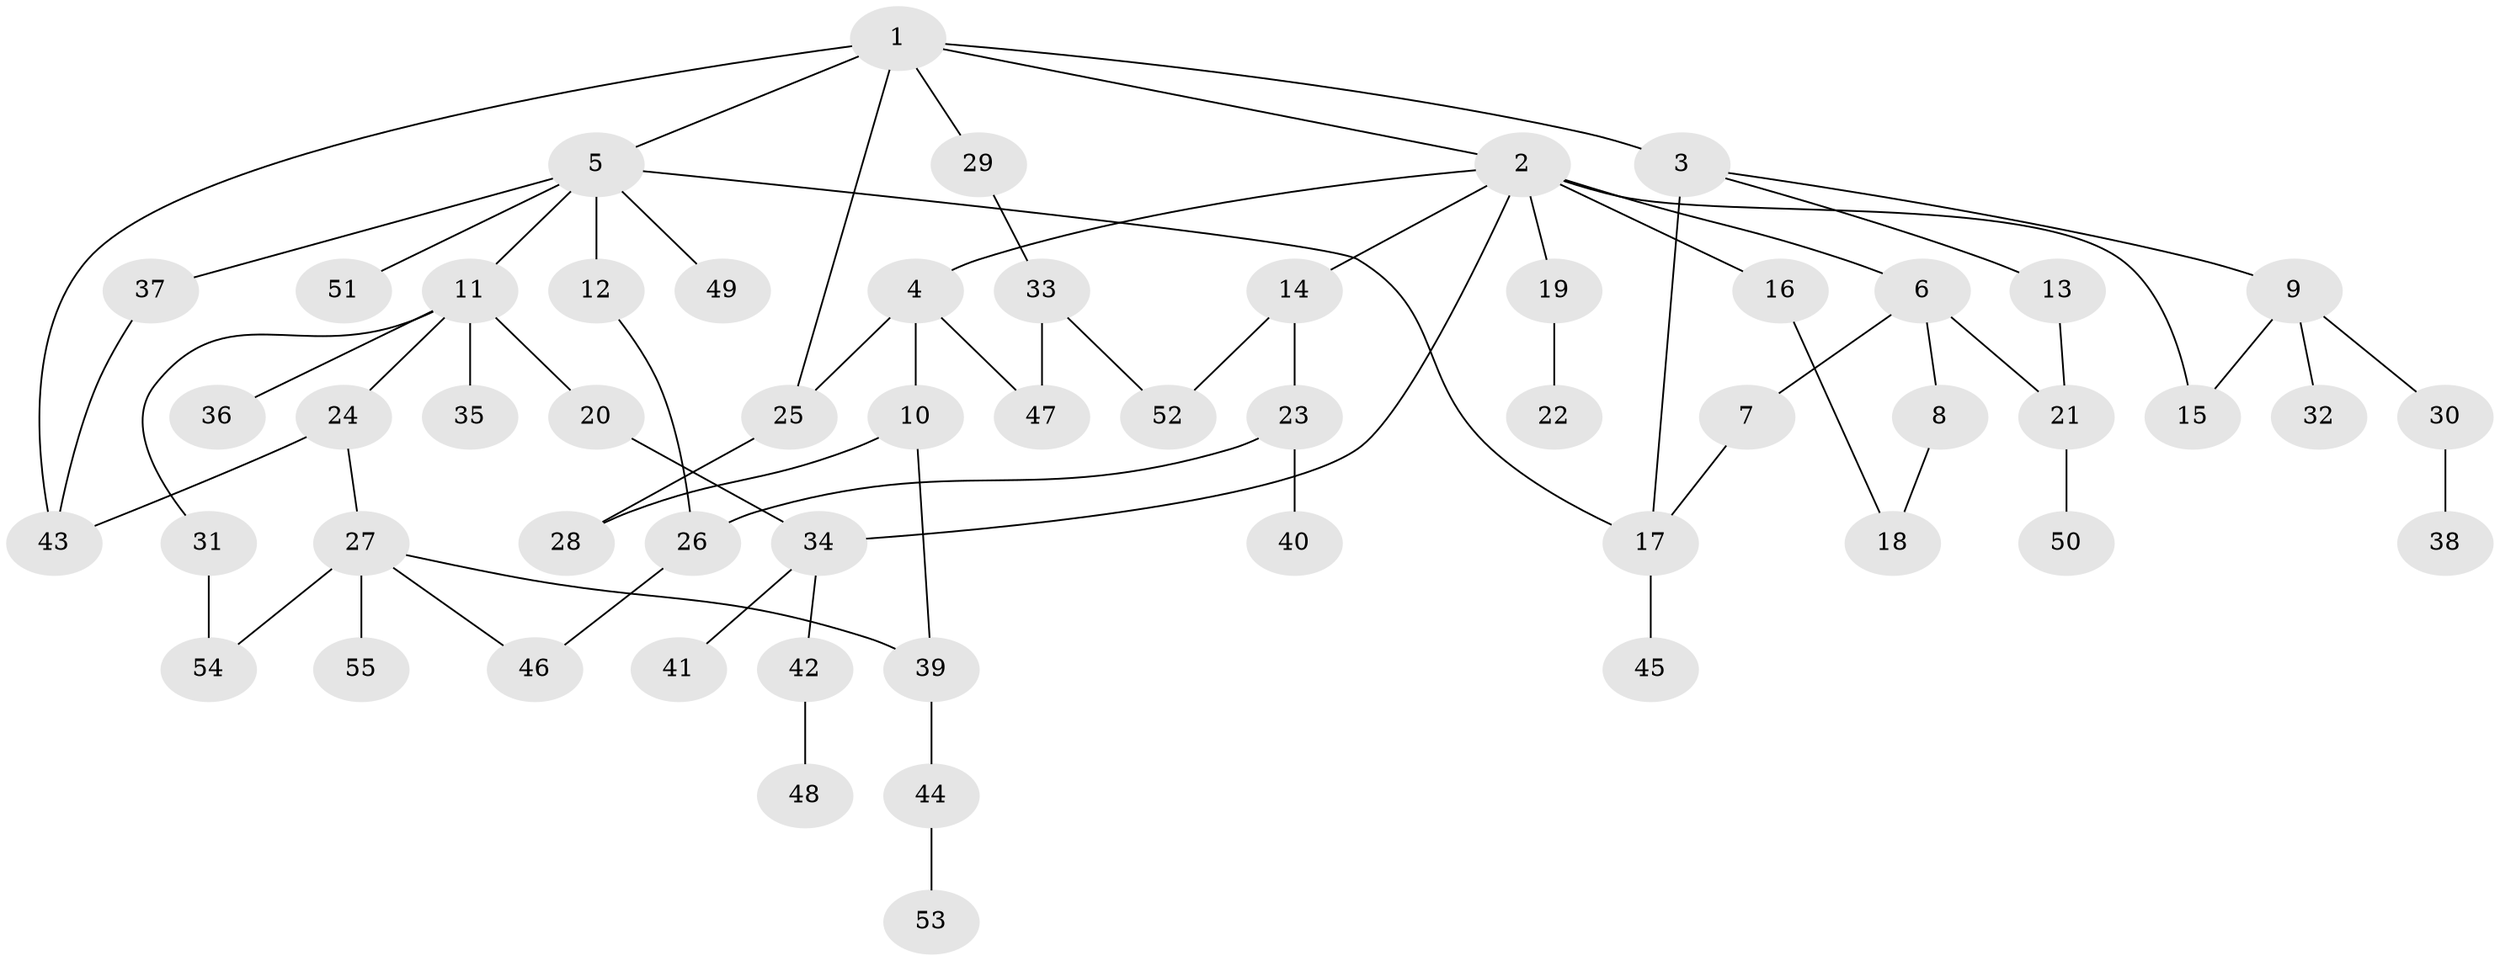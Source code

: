 // Generated by graph-tools (version 1.1) at 2025/10/02/27/25 16:10:54]
// undirected, 55 vertices, 70 edges
graph export_dot {
graph [start="1"]
  node [color=gray90,style=filled];
  1;
  2;
  3;
  4;
  5;
  6;
  7;
  8;
  9;
  10;
  11;
  12;
  13;
  14;
  15;
  16;
  17;
  18;
  19;
  20;
  21;
  22;
  23;
  24;
  25;
  26;
  27;
  28;
  29;
  30;
  31;
  32;
  33;
  34;
  35;
  36;
  37;
  38;
  39;
  40;
  41;
  42;
  43;
  44;
  45;
  46;
  47;
  48;
  49;
  50;
  51;
  52;
  53;
  54;
  55;
  1 -- 2;
  1 -- 3;
  1 -- 5;
  1 -- 29;
  1 -- 43;
  1 -- 25;
  2 -- 4;
  2 -- 6;
  2 -- 14;
  2 -- 15;
  2 -- 16;
  2 -- 19;
  2 -- 34;
  3 -- 9;
  3 -- 13;
  3 -- 17;
  4 -- 10;
  4 -- 25;
  4 -- 47;
  5 -- 11;
  5 -- 12;
  5 -- 37;
  5 -- 49;
  5 -- 51;
  5 -- 17;
  6 -- 7;
  6 -- 8;
  6 -- 21;
  7 -- 17;
  8 -- 18;
  9 -- 30;
  9 -- 32;
  9 -- 15;
  10 -- 39;
  10 -- 28;
  11 -- 20;
  11 -- 24;
  11 -- 31;
  11 -- 35;
  11 -- 36;
  12 -- 26;
  13 -- 21;
  14 -- 23;
  14 -- 52;
  16 -- 18;
  17 -- 45;
  19 -- 22;
  20 -- 34;
  21 -- 50;
  23 -- 40;
  23 -- 26;
  24 -- 27;
  24 -- 43;
  25 -- 28;
  26 -- 46;
  27 -- 46;
  27 -- 55;
  27 -- 54;
  27 -- 39;
  29 -- 33;
  30 -- 38;
  31 -- 54;
  33 -- 47;
  33 -- 52;
  34 -- 41;
  34 -- 42;
  37 -- 43;
  39 -- 44;
  42 -- 48;
  44 -- 53;
}

